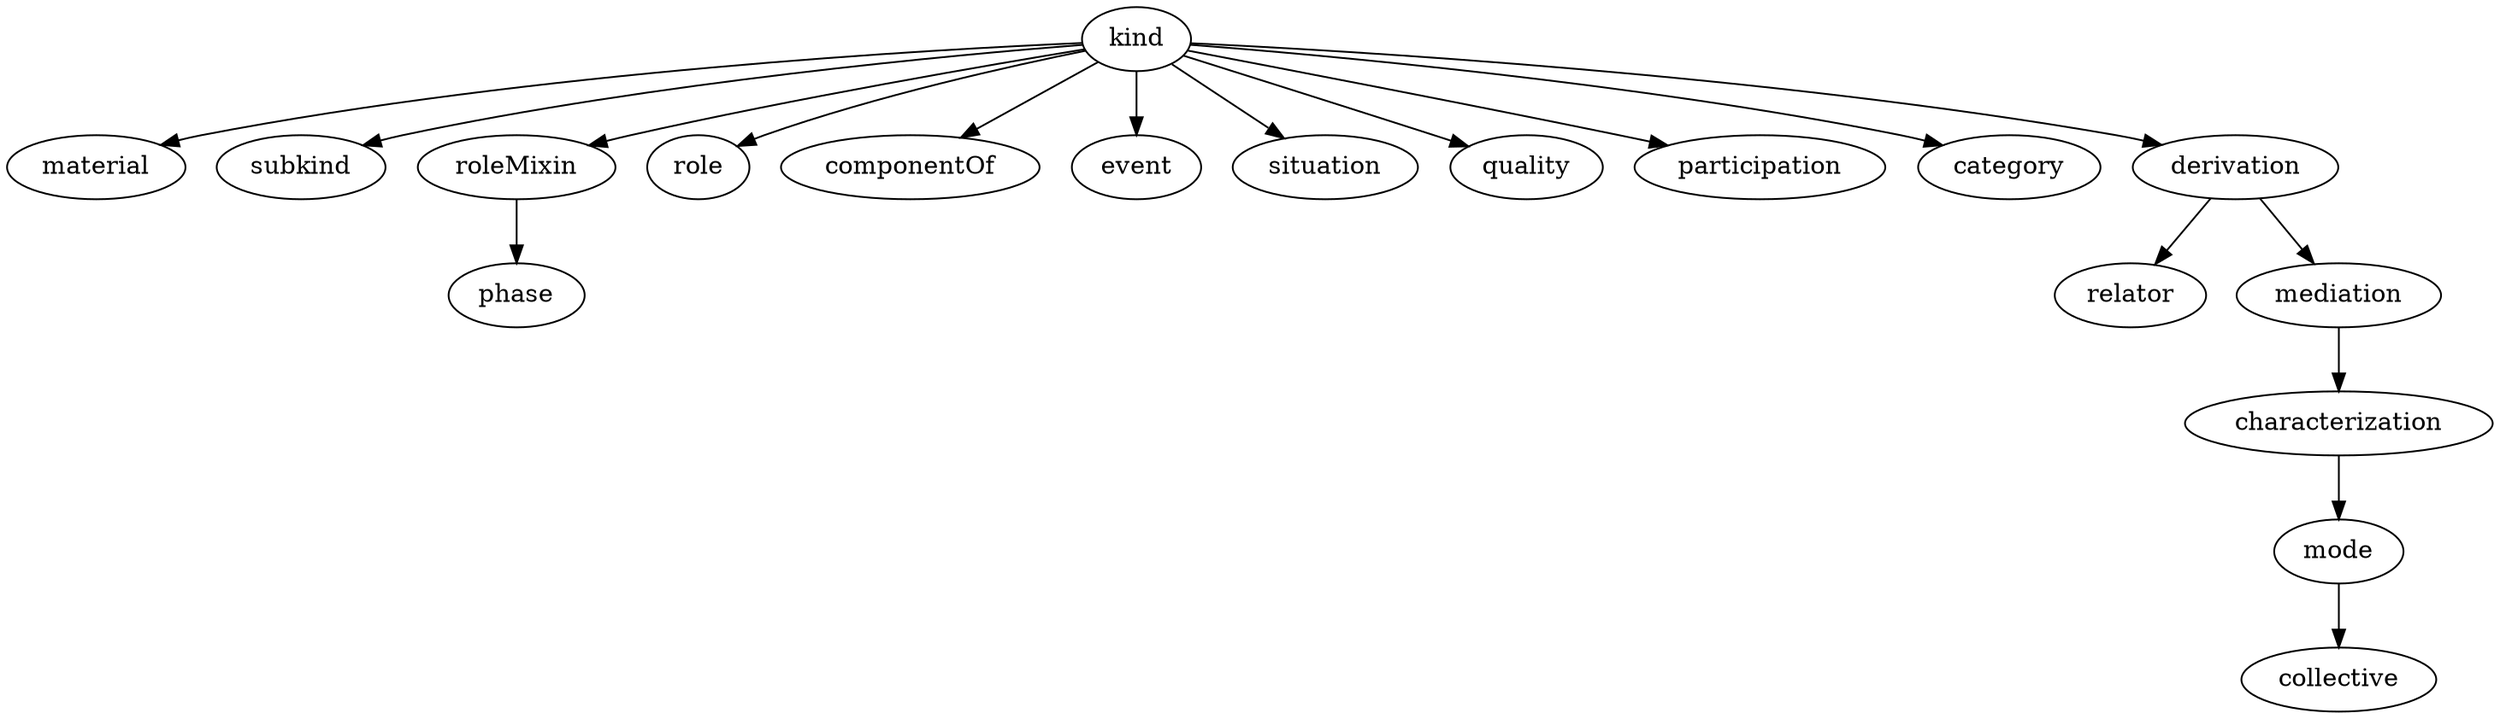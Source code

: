 strict digraph  {
kind;
material;
subkind;
roleMixin;
role;
componentOf;
event;
situation;
quality;
participation;
category;
derivation;
relator;
mediation;
characterization;
mode;
phase;
collective;
kind -> material;
kind -> subkind;
kind -> roleMixin;
kind -> role;
kind -> componentOf;
kind -> event;
kind -> situation;
kind -> quality;
kind -> participation;
kind -> category;
kind -> derivation;
roleMixin -> phase;
derivation -> relator;
derivation -> mediation;
mediation -> characterization;
characterization -> mode;
mode -> collective;
}

